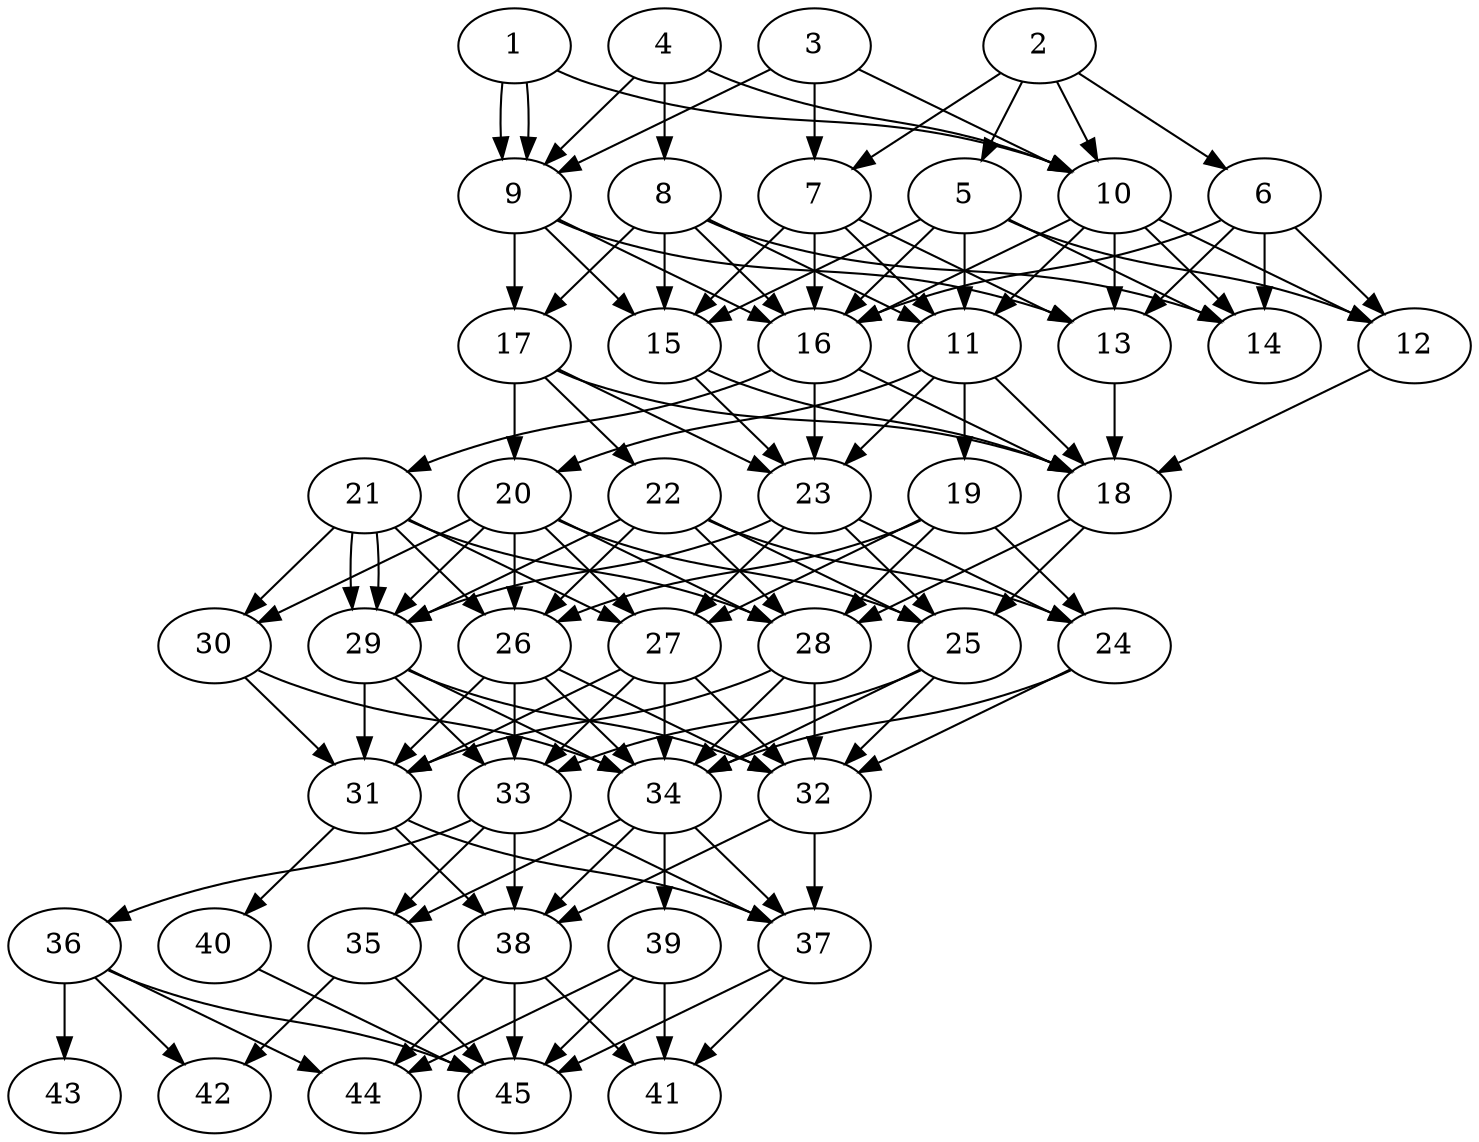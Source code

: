 // DAG automatically generated by daggen at Thu Oct  3 14:07:23 2019
// ./daggen --dot -n 45 --ccr 0.3 --fat 0.5 --regular 0.7 --density 0.9 --mindata 5242880 --maxdata 52428800 
digraph G {
  1 [size="82094080", alpha="0.14", expect_size="24628224"] 
  1 -> 9 [size ="24628224"]
  1 -> 9 [size ="24628224"]
  1 -> 10 [size ="24628224"]
  2 [size="164205227", alpha="0.17", expect_size="49261568"] 
  2 -> 5 [size ="49261568"]
  2 -> 6 [size ="49261568"]
  2 -> 7 [size ="49261568"]
  2 -> 10 [size ="49261568"]
  3 [size="36802560", alpha="0.12", expect_size="11040768"] 
  3 -> 7 [size ="11040768"]
  3 -> 9 [size ="11040768"]
  3 -> 10 [size ="11040768"]
  4 [size="62945280", alpha="0.18", expect_size="18883584"] 
  4 -> 8 [size ="18883584"]
  4 -> 9 [size ="18883584"]
  4 -> 10 [size ="18883584"]
  5 [size="40430933", alpha="0.01", expect_size="12129280"] 
  5 -> 11 [size ="12129280"]
  5 -> 12 [size ="12129280"]
  5 -> 14 [size ="12129280"]
  5 -> 15 [size ="12129280"]
  5 -> 16 [size ="12129280"]
  6 [size="81336320", alpha="0.04", expect_size="24400896"] 
  6 -> 12 [size ="24400896"]
  6 -> 13 [size ="24400896"]
  6 -> 14 [size ="24400896"]
  6 -> 16 [size ="24400896"]
  7 [size="80544427", alpha="0.14", expect_size="24163328"] 
  7 -> 11 [size ="24163328"]
  7 -> 13 [size ="24163328"]
  7 -> 15 [size ="24163328"]
  7 -> 16 [size ="24163328"]
  8 [size="74905600", alpha="0.15", expect_size="22471680"] 
  8 -> 11 [size ="22471680"]
  8 -> 14 [size ="22471680"]
  8 -> 15 [size ="22471680"]
  8 -> 16 [size ="22471680"]
  8 -> 17 [size ="22471680"]
  9 [size="19923627", alpha="0.08", expect_size="5977088"] 
  9 -> 13 [size ="5977088"]
  9 -> 15 [size ="5977088"]
  9 -> 16 [size ="5977088"]
  9 -> 17 [size ="5977088"]
  10 [size="18305707", alpha="0.02", expect_size="5491712"] 
  10 -> 11 [size ="5491712"]
  10 -> 12 [size ="5491712"]
  10 -> 13 [size ="5491712"]
  10 -> 14 [size ="5491712"]
  10 -> 16 [size ="5491712"]
  11 [size="113933653", alpha="0.10", expect_size="34180096"] 
  11 -> 18 [size ="34180096"]
  11 -> 19 [size ="34180096"]
  11 -> 20 [size ="34180096"]
  11 -> 23 [size ="34180096"]
  12 [size="64894293", alpha="0.11", expect_size="19468288"] 
  12 -> 18 [size ="19468288"]
  13 [size="41308160", alpha="0.08", expect_size="12392448"] 
  13 -> 18 [size ="12392448"]
  14 [size="138987520", alpha="0.17", expect_size="41696256"] 
  15 [size="122603520", alpha="0.08", expect_size="36781056"] 
  15 -> 18 [size ="36781056"]
  15 -> 23 [size ="36781056"]
  16 [size="131328000", alpha="0.19", expect_size="39398400"] 
  16 -> 18 [size ="39398400"]
  16 -> 21 [size ="39398400"]
  16 -> 23 [size ="39398400"]
  17 [size="163536213", alpha="0.15", expect_size="49060864"] 
  17 -> 18 [size ="49060864"]
  17 -> 20 [size ="49060864"]
  17 -> 22 [size ="49060864"]
  17 -> 23 [size ="49060864"]
  18 [size="117661013", alpha="0.10", expect_size="35298304"] 
  18 -> 25 [size ="35298304"]
  18 -> 28 [size ="35298304"]
  19 [size="75055787", alpha="0.05", expect_size="22516736"] 
  19 -> 24 [size ="22516736"]
  19 -> 26 [size ="22516736"]
  19 -> 27 [size ="22516736"]
  19 -> 28 [size ="22516736"]
  20 [size="138205867", alpha="0.01", expect_size="41461760"] 
  20 -> 25 [size ="41461760"]
  20 -> 26 [size ="41461760"]
  20 -> 27 [size ="41461760"]
  20 -> 28 [size ="41461760"]
  20 -> 29 [size ="41461760"]
  20 -> 30 [size ="41461760"]
  21 [size="151736320", alpha="0.05", expect_size="45520896"] 
  21 -> 26 [size ="45520896"]
  21 -> 27 [size ="45520896"]
  21 -> 28 [size ="45520896"]
  21 -> 29 [size ="45520896"]
  21 -> 29 [size ="45520896"]
  21 -> 30 [size ="45520896"]
  22 [size="75397120", alpha="0.08", expect_size="22619136"] 
  22 -> 24 [size ="22619136"]
  22 -> 25 [size ="22619136"]
  22 -> 26 [size ="22619136"]
  22 -> 28 [size ="22619136"]
  22 -> 29 [size ="22619136"]
  23 [size="162406400", alpha="0.13", expect_size="48721920"] 
  23 -> 24 [size ="48721920"]
  23 -> 25 [size ="48721920"]
  23 -> 27 [size ="48721920"]
  23 -> 29 [size ="48721920"]
  24 [size="69130240", alpha="0.04", expect_size="20739072"] 
  24 -> 32 [size ="20739072"]
  24 -> 34 [size ="20739072"]
  25 [size="46694400", alpha="0.18", expect_size="14008320"] 
  25 -> 32 [size ="14008320"]
  25 -> 33 [size ="14008320"]
  25 -> 34 [size ="14008320"]
  26 [size="106366293", alpha="0.20", expect_size="31909888"] 
  26 -> 31 [size ="31909888"]
  26 -> 32 [size ="31909888"]
  26 -> 33 [size ="31909888"]
  26 -> 34 [size ="31909888"]
  27 [size="97600853", alpha="0.10", expect_size="29280256"] 
  27 -> 31 [size ="29280256"]
  27 -> 32 [size ="29280256"]
  27 -> 33 [size ="29280256"]
  27 -> 34 [size ="29280256"]
  28 [size="57163093", alpha="0.07", expect_size="17148928"] 
  28 -> 31 [size ="17148928"]
  28 -> 32 [size ="17148928"]
  28 -> 34 [size ="17148928"]
  29 [size="136103253", alpha="0.05", expect_size="40830976"] 
  29 -> 31 [size ="40830976"]
  29 -> 32 [size ="40830976"]
  29 -> 33 [size ="40830976"]
  29 -> 34 [size ="40830976"]
  30 [size="19800747", alpha="0.03", expect_size="5940224"] 
  30 -> 31 [size ="5940224"]
  30 -> 34 [size ="5940224"]
  31 [size="28146347", alpha="0.13", expect_size="8443904"] 
  31 -> 37 [size ="8443904"]
  31 -> 38 [size ="8443904"]
  31 -> 40 [size ="8443904"]
  32 [size="68474880", alpha="0.09", expect_size="20542464"] 
  32 -> 37 [size ="20542464"]
  32 -> 38 [size ="20542464"]
  33 [size="130228907", alpha="0.08", expect_size="39068672"] 
  33 -> 35 [size ="39068672"]
  33 -> 36 [size ="39068672"]
  33 -> 37 [size ="39068672"]
  33 -> 38 [size ="39068672"]
  34 [size="75458560", alpha="0.02", expect_size="22637568"] 
  34 -> 35 [size ="22637568"]
  34 -> 37 [size ="22637568"]
  34 -> 38 [size ="22637568"]
  34 -> 39 [size ="22637568"]
  35 [size="106912427", alpha="0.10", expect_size="32073728"] 
  35 -> 42 [size ="32073728"]
  35 -> 45 [size ="32073728"]
  36 [size="90265600", alpha="0.13", expect_size="27079680"] 
  36 -> 42 [size ="27079680"]
  36 -> 43 [size ="27079680"]
  36 -> 44 [size ="27079680"]
  36 -> 45 [size ="27079680"]
  37 [size="89378133", alpha="0.13", expect_size="26813440"] 
  37 -> 41 [size ="26813440"]
  37 -> 45 [size ="26813440"]
  38 [size="167321600", alpha="0.07", expect_size="50196480"] 
  38 -> 41 [size ="50196480"]
  38 -> 44 [size ="50196480"]
  38 -> 45 [size ="50196480"]
  39 [size="66955947", alpha="0.08", expect_size="20086784"] 
  39 -> 41 [size ="20086784"]
  39 -> 44 [size ="20086784"]
  39 -> 45 [size ="20086784"]
  40 [size="105304747", alpha="0.04", expect_size="31591424"] 
  40 -> 45 [size ="31591424"]
  41 [size="125904213", alpha="0.18", expect_size="37771264"] 
  42 [size="67935573", alpha="0.19", expect_size="20380672"] 
  43 [size="136099840", alpha="0.18", expect_size="40829952"] 
  44 [size="39659520", alpha="0.04", expect_size="11897856"] 
  45 [size="57415680", alpha="0.13", expect_size="17224704"] 
}
